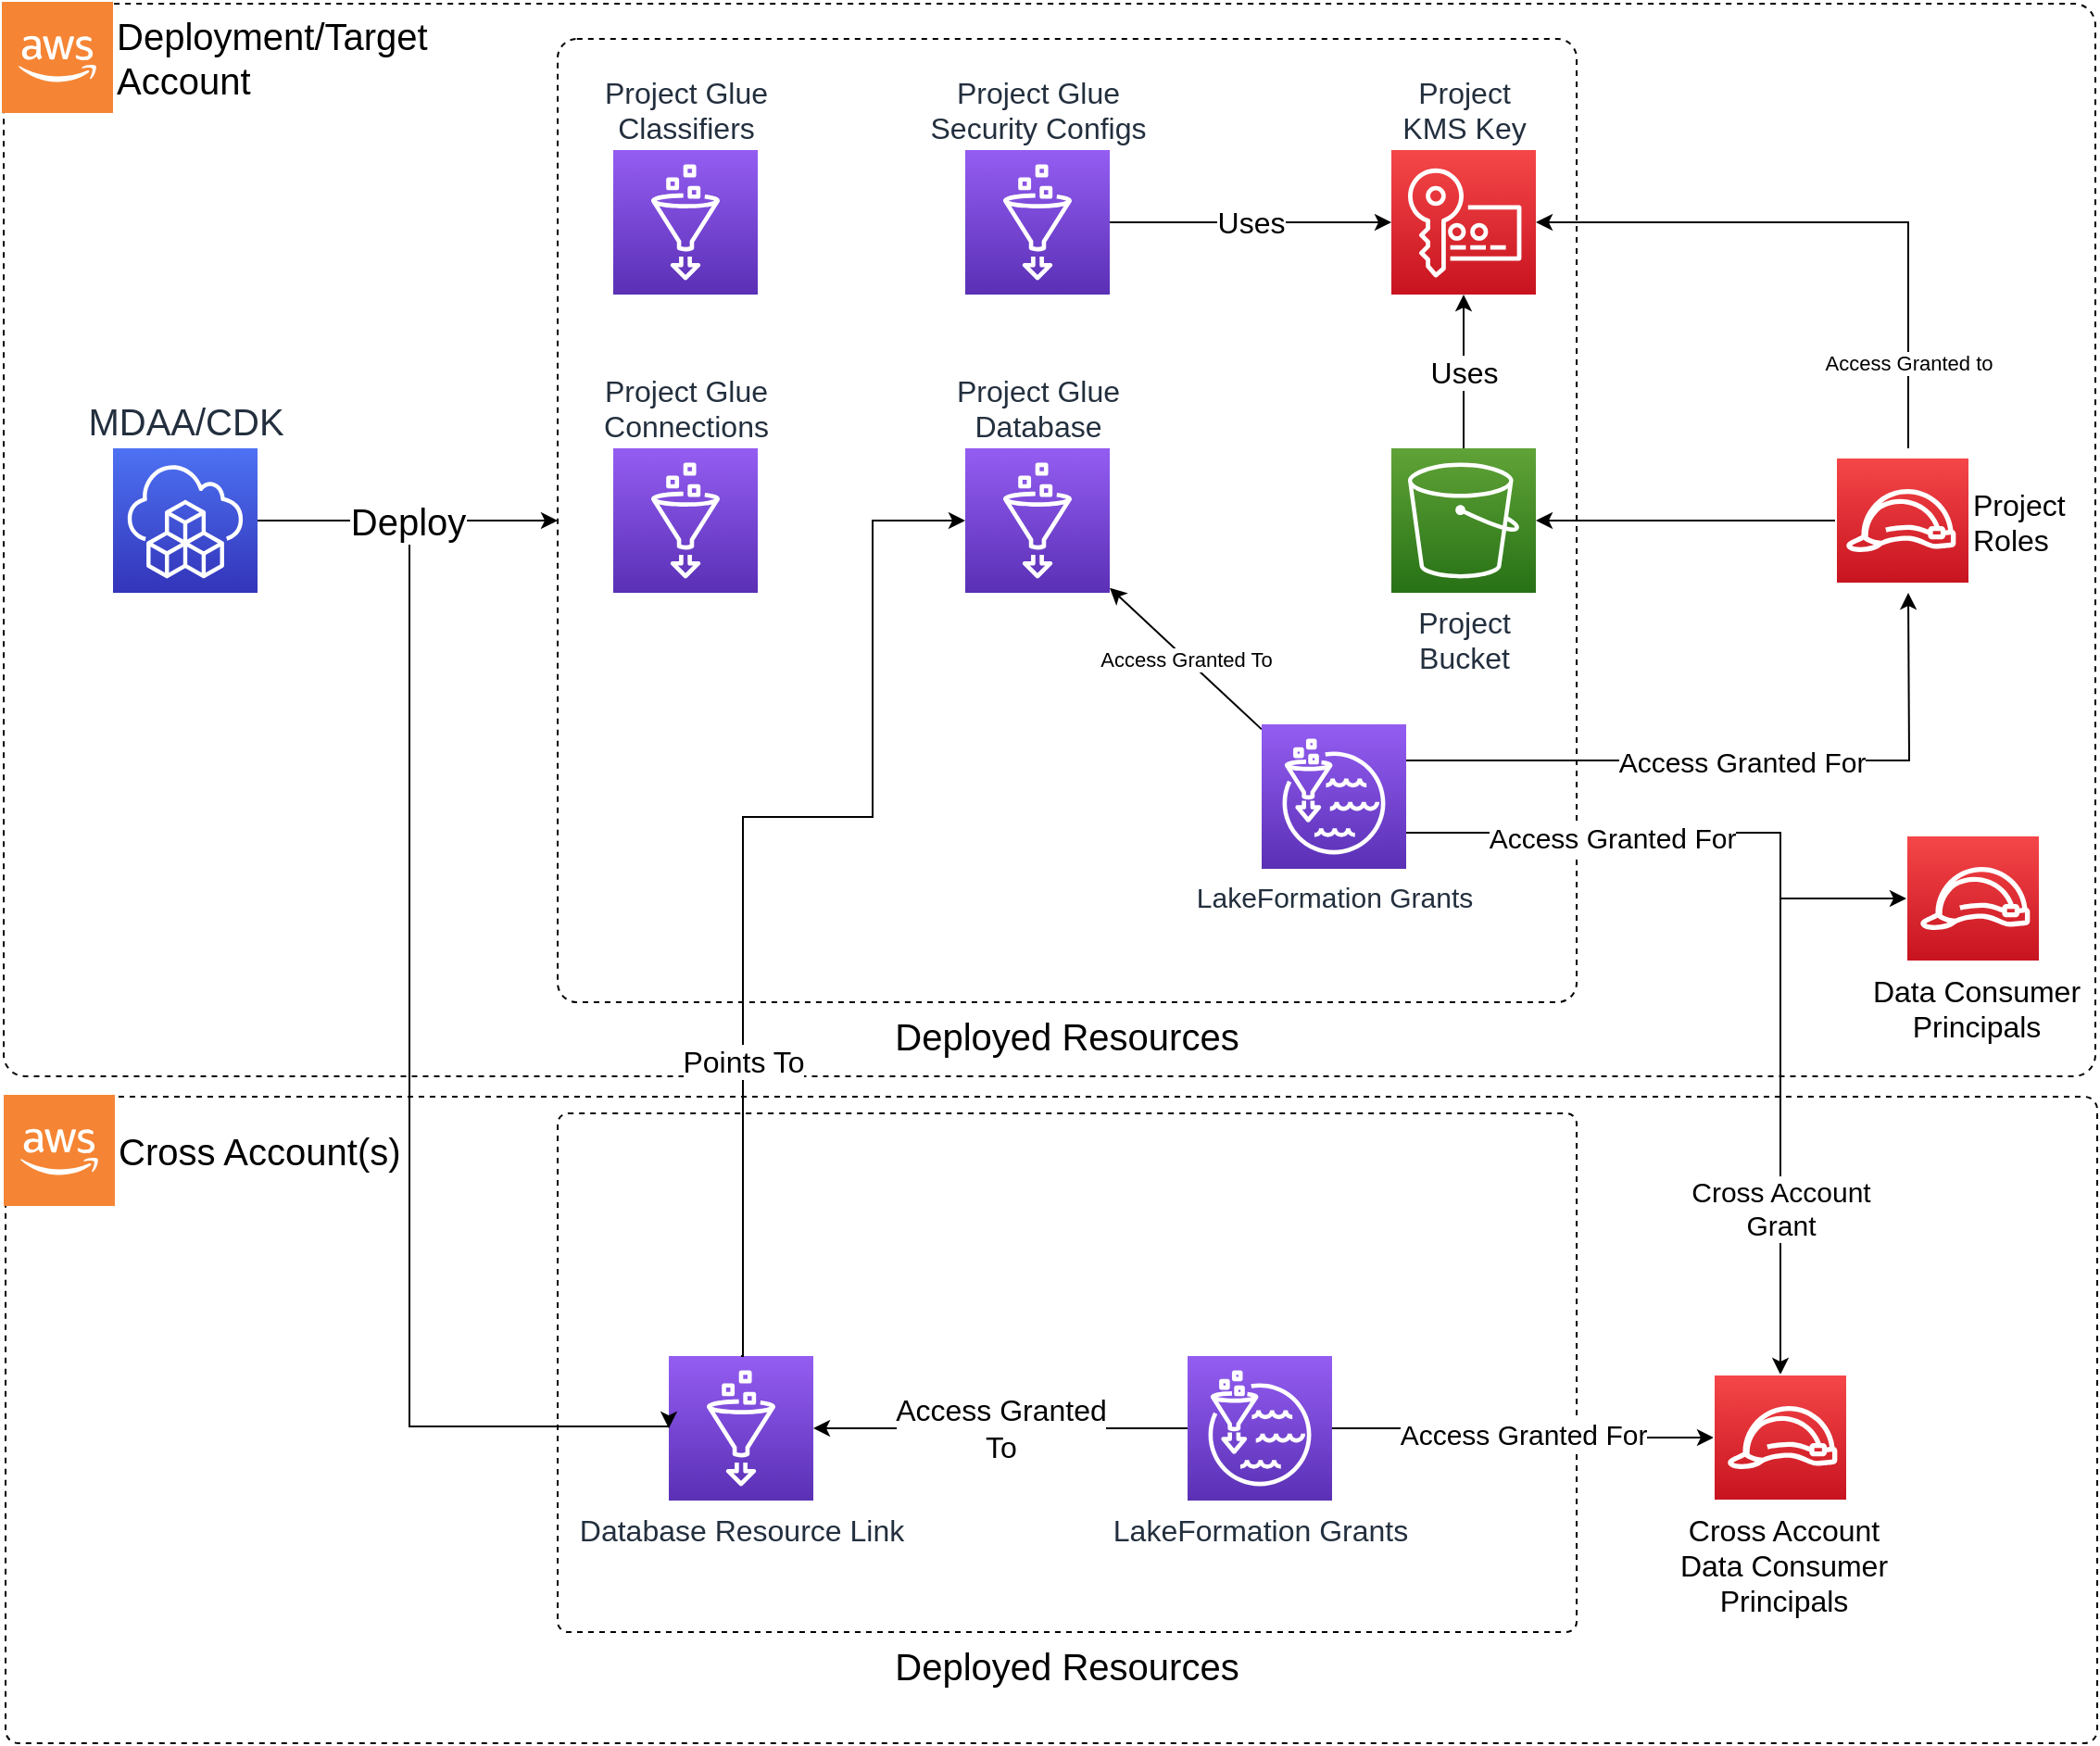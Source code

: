 <mxfile>
    <diagram id="n5W9dpHo_4uRlmlUV37y" name="Page-1">
        <mxGraphModel dx="1516" dy="719" grid="1" gridSize="10" guides="1" tooltips="1" connect="1" arrows="1" fold="1" page="1" pageScale="1" pageWidth="1700" pageHeight="1100" background="#FFFFFF" math="0" shadow="0">
            <root>
                <mxCell id="0"/>
                <mxCell id="1" parent="0"/>
                <mxCell id="24" value="" style="rounded=1;whiteSpace=wrap;html=1;fontSize=20;fillColor=none;arcSize=2;dashed=1;" parent="1" vertex="1">
                    <mxGeometry x="162" y="861" width="1129" height="349" as="geometry"/>
                </mxCell>
                <mxCell id="21" value="Deployed Resources" style="rounded=1;whiteSpace=wrap;html=1;fontSize=20;fillColor=none;arcSize=2;dashed=1;labelPosition=center;verticalLabelPosition=bottom;align=center;verticalAlign=top;" parent="1" vertex="1">
                    <mxGeometry x="460" y="870" width="550" height="280" as="geometry"/>
                </mxCell>
                <mxCell id="22" value="Database Resource Link" style="sketch=0;points=[[0,0,0],[0.25,0,0],[0.5,0,0],[0.75,0,0],[1,0,0],[0,1,0],[0.25,1,0],[0.5,1,0],[0.75,1,0],[1,1,0],[0,0.25,0],[0,0.5,0],[0,0.75,0],[1,0.25,0],[1,0.5,0],[1,0.75,0]];outlineConnect=0;fontColor=#232F3E;gradientColor=#945DF2;gradientDirection=north;fillColor=#5A30B5;strokeColor=#ffffff;dashed=0;verticalLabelPosition=bottom;verticalAlign=top;align=center;html=1;fontSize=16;fontStyle=0;aspect=fixed;shape=mxgraph.aws4.resourceIcon;resIcon=mxgraph.aws4.glue;labelPosition=center;" parent="1" vertex="1">
                    <mxGeometry x="520" y="1001" width="78" height="78" as="geometry"/>
                </mxCell>
                <mxCell id="23" style="edgeStyle=orthogonalEdgeStyle;html=1;entryX=0;entryY=0.5;entryDx=0;entryDy=0;entryPerimeter=0;rounded=0;" parent="1" source="Vt560z4J3A8kVG_z0Vwq-6" target="22" edge="1">
                    <mxGeometry relative="1" as="geometry">
                        <Array as="points">
                            <mxPoint x="380" y="550"/>
                            <mxPoint x="380" y="1039"/>
                        </Array>
                    </mxGeometry>
                </mxCell>
                <mxCell id="Vt560z4J3A8kVG_z0Vwq-2" value="" style="rounded=1;whiteSpace=wrap;html=1;fontSize=20;fillColor=none;arcSize=2;dashed=1;" parent="1" vertex="1">
                    <mxGeometry x="161" y="271" width="1129" height="579" as="geometry"/>
                </mxCell>
                <mxCell id="Vt560z4J3A8kVG_z0Vwq-3" value="Deployed Resources" style="rounded=1;whiteSpace=wrap;html=1;fontSize=20;fillColor=none;arcSize=2;dashed=1;labelPosition=center;verticalLabelPosition=bottom;align=center;verticalAlign=top;" parent="1" vertex="1">
                    <mxGeometry x="460" y="290" width="550" height="520" as="geometry"/>
                </mxCell>
                <mxCell id="Vt560z4J3A8kVG_z0Vwq-4" value="Deployment/Target&lt;br style=&quot;font-size: 20px;&quot;&gt;Account" style="outlineConnect=0;dashed=0;verticalLabelPosition=middle;verticalAlign=middle;align=left;html=1;shape=mxgraph.aws3.cloud_2;fillColor=#F58534;gradientColor=none;labelPosition=right;fontSize=20;" parent="1" vertex="1">
                    <mxGeometry x="160" y="270" width="60" height="60" as="geometry"/>
                </mxCell>
                <mxCell id="Vt560z4J3A8kVG_z0Vwq-5" value="Deploy" style="edgeStyle=orthogonalEdgeStyle;rounded=0;orthogonalLoop=1;jettySize=auto;html=1;entryX=0;entryY=0.5;entryDx=0;entryDy=0;fontSize=20;" parent="1" source="Vt560z4J3A8kVG_z0Vwq-6" target="Vt560z4J3A8kVG_z0Vwq-3" edge="1">
                    <mxGeometry relative="1" as="geometry"/>
                </mxCell>
                <mxCell id="Vt560z4J3A8kVG_z0Vwq-6" value="MDAA/CDK" style="sketch=0;points=[[0,0,0],[0.25,0,0],[0.5,0,0],[0.75,0,0],[1,0,0],[0,1,0],[0.25,1,0],[0.5,1,0],[0.75,1,0],[1,1,0],[0,0.25,0],[0,0.5,0],[0,0.75,0],[1,0.25,0],[1,0.5,0],[1,0.75,0]];outlineConnect=0;fontColor=#232F3E;gradientColor=#4D72F3;gradientDirection=north;fillColor=#3334B9;strokeColor=#ffffff;dashed=0;verticalLabelPosition=top;verticalAlign=bottom;align=center;html=1;fontSize=20;fontStyle=0;aspect=fixed;shape=mxgraph.aws4.resourceIcon;resIcon=mxgraph.aws4.cloud_development_kit;labelPosition=center;" parent="1" vertex="1">
                    <mxGeometry x="220" y="511" width="78" height="78" as="geometry"/>
                </mxCell>
                <mxCell id="Vt560z4J3A8kVG_z0Vwq-15" value="Project&lt;br style=&quot;font-size: 16px&quot;&gt;KMS Key" style="sketch=0;points=[[0,0,0],[0.25,0,0],[0.5,0,0],[0.75,0,0],[1,0,0],[0,1,0],[0.25,1,0],[0.5,1,0],[0.75,1,0],[1,1,0],[0,0.25,0],[0,0.5,0],[0,0.75,0],[1,0.25,0],[1,0.5,0],[1,0.75,0]];outlineConnect=0;fontColor=#232F3E;gradientColor=#F54749;gradientDirection=north;fillColor=#C7131F;strokeColor=#ffffff;dashed=0;verticalLabelPosition=top;verticalAlign=bottom;align=center;html=1;fontSize=16;fontStyle=0;aspect=fixed;shape=mxgraph.aws4.resourceIcon;resIcon=mxgraph.aws4.key_management_service;labelPosition=center;" parent="1" vertex="1">
                    <mxGeometry x="910" y="350" width="78" height="78" as="geometry"/>
                </mxCell>
                <mxCell id="Vt560z4J3A8kVG_z0Vwq-23" value="Uses" style="edgeStyle=orthogonalEdgeStyle;rounded=0;orthogonalLoop=1;jettySize=auto;html=1;fontSize=16;" parent="1" source="Vt560z4J3A8kVG_z0Vwq-16" target="Vt560z4J3A8kVG_z0Vwq-15" edge="1">
                    <mxGeometry relative="1" as="geometry"/>
                </mxCell>
                <mxCell id="Vt560z4J3A8kVG_z0Vwq-16" value="Project&lt;br&gt;Bucket" style="sketch=0;points=[[0,0,0],[0.25,0,0],[0.5,0,0],[0.75,0,0],[1,0,0],[0,1,0],[0.25,1,0],[0.5,1,0],[0.75,1,0],[1,1,0],[0,0.25,0],[0,0.5,0],[0,0.75,0],[1,0.25,0],[1,0.5,0],[1,0.75,0]];outlineConnect=0;fontColor=#232F3E;gradientColor=#60A337;gradientDirection=north;fillColor=#277116;strokeColor=#ffffff;dashed=0;verticalLabelPosition=bottom;verticalAlign=top;align=center;html=1;fontSize=16;fontStyle=0;aspect=fixed;shape=mxgraph.aws4.resourceIcon;resIcon=mxgraph.aws4.s3;" parent="1" vertex="1">
                    <mxGeometry x="910" y="511" width="78" height="78" as="geometry"/>
                </mxCell>
                <mxCell id="2" value="Project Glue&lt;br style=&quot;font-size: 16px&quot;&gt;Database" style="sketch=0;points=[[0,0,0],[0.25,0,0],[0.5,0,0],[0.75,0,0],[1,0,0],[0,1,0],[0.25,1,0],[0.5,1,0],[0.75,1,0],[1,1,0],[0,0.25,0],[0,0.5,0],[0,0.75,0],[1,0.25,0],[1,0.5,0],[1,0.75,0]];outlineConnect=0;fontColor=#232F3E;gradientColor=#945DF2;gradientDirection=north;fillColor=#5A30B5;strokeColor=#ffffff;dashed=0;verticalLabelPosition=top;verticalAlign=bottom;align=center;html=1;fontSize=16;fontStyle=0;aspect=fixed;shape=mxgraph.aws4.resourceIcon;resIcon=mxgraph.aws4.glue;labelPosition=center;" parent="1" vertex="1">
                    <mxGeometry x="680" y="511" width="78" height="78" as="geometry"/>
                </mxCell>
                <mxCell id="5" value="Uses" style="edgeStyle=none;html=1;fontSize=16;" parent="1" source="4" target="Vt560z4J3A8kVG_z0Vwq-15" edge="1">
                    <mxGeometry relative="1" as="geometry"/>
                </mxCell>
                <mxCell id="4" value="Project Glue&lt;br&gt;Security Configs" style="sketch=0;points=[[0,0,0],[0.25,0,0],[0.5,0,0],[0.75,0,0],[1,0,0],[0,1,0],[0.25,1,0],[0.5,1,0],[0.75,1,0],[1,1,0],[0,0.25,0],[0,0.5,0],[0,0.75,0],[1,0.25,0],[1,0.5,0],[1,0.75,0]];outlineConnect=0;fontColor=#232F3E;gradientColor=#945DF2;gradientDirection=north;fillColor=#5A30B5;strokeColor=#ffffff;dashed=0;verticalLabelPosition=top;verticalAlign=bottom;align=center;html=1;fontSize=16;fontStyle=0;aspect=fixed;shape=mxgraph.aws4.resourceIcon;resIcon=mxgraph.aws4.glue;labelPosition=center;" parent="1" vertex="1">
                    <mxGeometry x="680" y="350" width="78" height="78" as="geometry"/>
                </mxCell>
                <mxCell id="12" value="Project Glue&lt;br&gt;Connections" style="sketch=0;points=[[0,0,0],[0.25,0,0],[0.5,0,0],[0.75,0,0],[1,0,0],[0,1,0],[0.25,1,0],[0.5,1,0],[0.75,1,0],[1,1,0],[0,0.25,0],[0,0.5,0],[0,0.75,0],[1,0.25,0],[1,0.5,0],[1,0.75,0]];outlineConnect=0;fontColor=#232F3E;gradientColor=#945DF2;gradientDirection=north;fillColor=#5A30B5;strokeColor=#ffffff;dashed=0;verticalLabelPosition=top;verticalAlign=bottom;align=center;html=1;fontSize=16;fontStyle=0;aspect=fixed;shape=mxgraph.aws4.resourceIcon;resIcon=mxgraph.aws4.glue;labelPosition=center;" parent="1" vertex="1">
                    <mxGeometry x="490" y="511" width="78" height="78" as="geometry"/>
                </mxCell>
                <mxCell id="13" value="Project Glue&lt;br&gt;Classifiers" style="sketch=0;points=[[0,0,0],[0.25,0,0],[0.5,0,0],[0.75,0,0],[1,0,0],[0,1,0],[0.25,1,0],[0.5,1,0],[0.75,1,0],[1,1,0],[0,0.25,0],[0,0.5,0],[0,0.75,0],[1,0.25,0],[1,0.5,0],[1,0.75,0]];outlineConnect=0;fontColor=#232F3E;gradientColor=#945DF2;gradientDirection=north;fillColor=#5A30B5;strokeColor=#ffffff;dashed=0;verticalLabelPosition=top;verticalAlign=bottom;align=center;html=1;fontSize=16;fontStyle=0;aspect=fixed;shape=mxgraph.aws4.resourceIcon;resIcon=mxgraph.aws4.glue;labelPosition=center;" parent="1" vertex="1">
                    <mxGeometry x="490" y="350" width="78" height="78" as="geometry"/>
                </mxCell>
                <mxCell id="15" value="Access Granted To" style="edgeStyle=none;html=1;" parent="1" source="14" target="2" edge="1">
                    <mxGeometry relative="1" as="geometry"/>
                </mxCell>
                <mxCell id="18" value="Access Granted For" style="edgeStyle=orthogonalEdgeStyle;html=1;rounded=0;exitX=1;exitY=0.25;exitDx=0;exitDy=0;exitPerimeter=0;fontSize=15;" parent="1" source="14" edge="1">
                    <mxGeometry relative="1" as="geometry">
                        <mxPoint x="1189" y="589.0" as="targetPoint"/>
                    </mxGeometry>
                </mxCell>
                <mxCell id="44" value="Cross Account&lt;br&gt;Grant" style="edgeStyle=orthogonalEdgeStyle;rounded=0;html=1;entryX=0.5;entryY=0;entryDx=0;entryDy=0;fontSize=15;exitX=1;exitY=0.75;exitDx=0;exitDy=0;exitPerimeter=0;" edge="1" parent="1" source="14" target="39">
                    <mxGeometry x="0.629" relative="1" as="geometry">
                        <Array as="points">
                            <mxPoint x="1120" y="718"/>
                        </Array>
                        <mxPoint y="1" as="offset"/>
                    </mxGeometry>
                </mxCell>
                <mxCell id="14" value="LakeFormation Grants" style="sketch=0;points=[[0,0,0],[0.25,0,0],[0.5,0,0],[0.75,0,0],[1,0,0],[0,1,0],[0.25,1,0],[0.5,1,0],[0.75,1,0],[1,1,0],[0,0.25,0],[0,0.5,0],[0,0.75,0],[1,0.25,0],[1,0.5,0],[1,0.75,0]];outlineConnect=0;fontColor=#232F3E;gradientColor=#945DF2;gradientDirection=north;fillColor=#5A30B5;strokeColor=#ffffff;dashed=0;verticalLabelPosition=bottom;verticalAlign=top;align=center;html=1;fontSize=15;fontStyle=0;aspect=fixed;shape=mxgraph.aws4.resourceIcon;resIcon=mxgraph.aws4.lake_formation;" parent="1" vertex="1">
                    <mxGeometry x="840" y="660" width="78" height="78" as="geometry"/>
                </mxCell>
                <mxCell id="19" style="edgeStyle=orthogonalEdgeStyle;html=1;entryX=1;entryY=0.5;entryDx=0;entryDy=0;entryPerimeter=0;rounded=0;" parent="1" target="Vt560z4J3A8kVG_z0Vwq-16" edge="1">
                    <mxGeometry relative="1" as="geometry">
                        <Array as="points">
                            <mxPoint x="1140" y="550"/>
                        </Array>
                        <mxPoint x="1150" y="550" as="sourcePoint"/>
                    </mxGeometry>
                </mxCell>
                <mxCell id="20" value="Access Granted to" style="edgeStyle=orthogonalEdgeStyle;rounded=0;html=1;entryX=1;entryY=0.5;entryDx=0;entryDy=0;entryPerimeter=0;" parent="1" target="Vt560z4J3A8kVG_z0Vwq-15" edge="1">
                    <mxGeometry x="-0.716" relative="1" as="geometry">
                        <Array as="points">
                            <mxPoint x="1189" y="389"/>
                        </Array>
                        <mxPoint as="offset"/>
                        <mxPoint x="1189" y="511" as="sourcePoint"/>
                    </mxGeometry>
                </mxCell>
                <mxCell id="26" value="Points To" style="edgeStyle=orthogonalEdgeStyle;rounded=0;html=1;fontSize=16;exitX=0.5;exitY=0;exitDx=0;exitDy=0;exitPerimeter=0;" parent="1" source="22" target="2" edge="1">
                    <mxGeometry x="-0.438" relative="1" as="geometry">
                        <mxPoint as="offset"/>
                        <Array as="points">
                            <mxPoint x="560" y="710"/>
                            <mxPoint x="630" y="710"/>
                            <mxPoint x="630" y="550"/>
                        </Array>
                    </mxGeometry>
                </mxCell>
                <mxCell id="25" value="Cross Account(s)" style="outlineConnect=0;dashed=0;verticalLabelPosition=middle;verticalAlign=middle;align=left;html=1;shape=mxgraph.aws3.cloud_2;fillColor=#F58534;gradientColor=none;labelPosition=right;fontSize=20;" parent="1" vertex="1">
                    <mxGeometry x="161" y="860" width="60" height="60" as="geometry"/>
                </mxCell>
                <mxCell id="41" value="&lt;meta charset=&quot;utf-8&quot; style=&quot;font-size: 15px;&quot;&gt;&lt;span style=&quot;color: rgb(0, 0, 0); font-family: Helvetica; font-size: 15px; font-style: normal; font-variant-ligatures: normal; font-variant-caps: normal; font-weight: 400; letter-spacing: normal; orphans: 2; text-align: center; text-indent: 0px; text-transform: none; widows: 2; word-spacing: 0px; -webkit-text-stroke-width: 0px; background-color: rgb(255, 255, 255); text-decoration-thickness: initial; text-decoration-style: initial; text-decoration-color: initial; float: none; display: inline !important;&quot;&gt;Access Granted For&lt;/span&gt;" style="edgeStyle=orthogonalEdgeStyle;rounded=0;html=1;fontSize=15;entryX=0;entryY=0.5;entryDx=0;entryDy=0;" edge="1" parent="1" source="27" target="39">
                    <mxGeometry relative="1" as="geometry"/>
                </mxCell>
                <mxCell id="43" value="Access Granted&lt;br&gt;To" style="edgeStyle=orthogonalEdgeStyle;rounded=0;html=1;fontSize=16;" edge="1" parent="1" source="27" target="22">
                    <mxGeometry relative="1" as="geometry"/>
                </mxCell>
                <mxCell id="27" value="LakeFormation Grants" style="sketch=0;points=[[0,0,0],[0.25,0,0],[0.5,0,0],[0.75,0,0],[1,0,0],[0,1,0],[0.25,1,0],[0.5,1,0],[0.75,1,0],[1,1,0],[0,0.25,0],[0,0.5,0],[0,0.75,0],[1,0.25,0],[1,0.5,0],[1,0.75,0]];outlineConnect=0;fontColor=#232F3E;gradientColor=#945DF2;gradientDirection=north;fillColor=#5A30B5;strokeColor=#ffffff;dashed=0;verticalLabelPosition=bottom;verticalAlign=top;align=center;html=1;fontSize=16;fontStyle=0;aspect=fixed;shape=mxgraph.aws4.resourceIcon;resIcon=mxgraph.aws4.lake_formation;" vertex="1" parent="1">
                    <mxGeometry x="800" y="1001" width="78" height="78" as="geometry"/>
                </mxCell>
                <mxCell id="28" value="Project &#10;Roles" style="group;labelPosition=right;verticalLabelPosition=middle;align=left;verticalAlign=middle;fontSize=16;" vertex="1" connectable="0" parent="1">
                    <mxGeometry x="1150" y="516" width="72" height="68" as="geometry"/>
                </mxCell>
                <mxCell id="29" value="" style="rounded=0;whiteSpace=wrap;html=1;verticalAlign=top;fillColor=#C7131F;strokeColor=#ffffff;fontColor=#232F3E;sketch=0;gradientColor=#F54749;gradientDirection=north;dashed=0;fontStyle=0;" vertex="1" parent="28">
                    <mxGeometry width="72" height="68" as="geometry"/>
                </mxCell>
                <mxCell id="30" value="" style="sketch=0;outlineConnect=0;dashed=0;verticalLabelPosition=bottom;verticalAlign=top;align=center;html=1;fontSize=12;fontStyle=0;aspect=fixed;pointerEvents=1;shape=mxgraph.aws4.role;" vertex="1" parent="28">
                    <mxGeometry x="5" y="17" width="60.27" height="34" as="geometry"/>
                </mxCell>
                <mxCell id="33" value="Data Consumer&#10;Principals" style="group;labelPosition=center;verticalLabelPosition=bottom;align=center;verticalAlign=top;fontSize=16;" vertex="1" connectable="0" parent="1">
                    <mxGeometry x="1190" y="720" width="72" height="68" as="geometry"/>
                </mxCell>
                <mxCell id="34" value="" style="rounded=0;whiteSpace=wrap;html=1;verticalAlign=top;fillColor=#C7131F;strokeColor=#ffffff;fontColor=#232F3E;sketch=0;gradientColor=#F54749;gradientDirection=north;dashed=0;fontStyle=0;" vertex="1" parent="33">
                    <mxGeometry x="-2" width="72" height="68" as="geometry"/>
                </mxCell>
                <mxCell id="35" value="" style="sketch=0;outlineConnect=0;dashed=0;verticalLabelPosition=bottom;verticalAlign=top;align=center;html=1;fontSize=12;fontStyle=0;aspect=fixed;pointerEvents=1;shape=mxgraph.aws4.role;" vertex="1" parent="33">
                    <mxGeometry x="5" y="17" width="60.27" height="34" as="geometry"/>
                </mxCell>
                <mxCell id="38" value="Cross Account&#10;Data Consumer&#10;Principals" style="group;labelPosition=center;verticalLabelPosition=bottom;align=center;verticalAlign=top;fontSize=16;" vertex="1" connectable="0" parent="1">
                    <mxGeometry x="1086" y="1011" width="72" height="68" as="geometry"/>
                </mxCell>
                <mxCell id="39" value="" style="rounded=0;whiteSpace=wrap;html=1;verticalAlign=top;fillColor=#C7131F;strokeColor=#ffffff;fontColor=#232F3E;sketch=0;gradientColor=#F54749;gradientDirection=north;dashed=0;fontStyle=0;" vertex="1" parent="38">
                    <mxGeometry x="-2" width="72" height="68" as="geometry"/>
                </mxCell>
                <mxCell id="40" value="" style="sketch=0;outlineConnect=0;dashed=0;verticalLabelPosition=bottom;verticalAlign=top;align=center;html=1;fontSize=12;fontStyle=0;aspect=fixed;pointerEvents=1;shape=mxgraph.aws4.role;" vertex="1" parent="38">
                    <mxGeometry x="5" y="17" width="60.27" height="34" as="geometry"/>
                </mxCell>
                <mxCell id="36" style="edgeStyle=orthogonalEdgeStyle;rounded=0;html=1;entryX=0;entryY=0.5;entryDx=0;entryDy=0;exitX=1;exitY=0.75;exitDx=0;exitDy=0;exitPerimeter=0;" edge="1" parent="1" source="14" target="34">
                    <mxGeometry relative="1" as="geometry">
                        <Array as="points">
                            <mxPoint x="1120" y="718"/>
                            <mxPoint x="1120" y="754"/>
                        </Array>
                    </mxGeometry>
                </mxCell>
                <mxCell id="37" value="Access Granted For" style="edgeLabel;html=1;align=center;verticalAlign=middle;resizable=0;points=[];fontSize=15;" vertex="1" connectable="0" parent="36">
                    <mxGeometry x="-0.03" y="-5" relative="1" as="geometry">
                        <mxPoint x="-37" y="-3" as="offset"/>
                    </mxGeometry>
                </mxCell>
            </root>
        </mxGraphModel>
    </diagram>
</mxfile>